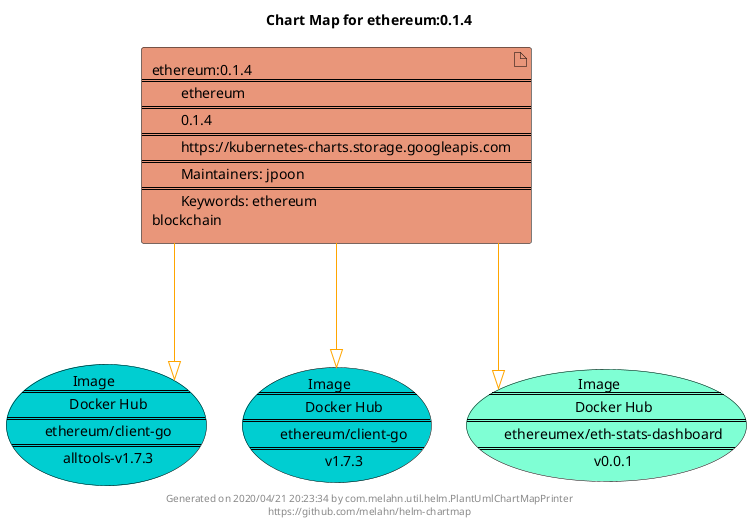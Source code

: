 @startuml
skinparam linetype ortho
skinparam backgroundColor white
skinparam usecaseBorderColor black
skinparam usecaseArrowColor LightSlateGray
skinparam artifactBorderColor black
skinparam artifactArrowColor LightSlateGray

title Chart Map for ethereum:0.1.4

'There is one referenced Helm Chart
artifact "ethereum:0.1.4\n====\n\tethereum\n====\n\t0.1.4\n====\n\thttps://kubernetes-charts.storage.googleapis.com\n====\n\tMaintainers: jpoon\n====\n\tKeywords: ethereum\nblockchain" as ethereum_0_1_4 #DarkSalmon

'There are 3 referenced Docker Images
usecase "Image\n====\n\tDocker Hub\n====\n\tethereum/client-go\n====\n\talltools-v1.7.3" as ethereum_client_go_alltools_v1_7_3 #DarkTurquoise
usecase "Image\n====\n\tDocker Hub\n====\n\tethereum/client-go\n====\n\tv1.7.3" as ethereum_client_go_v1_7_3 #DarkTurquoise
usecase "Image\n====\n\tDocker Hub\n====\n\tethereumex/eth-stats-dashboard\n====\n\tv0.0.1" as ethereumex_eth_stats_dashboard_v0_0_1 #Aquamarine

'Chart Dependencies
ethereum_0_1_4--[#orange]-|>ethereum_client_go_alltools_v1_7_3
ethereum_0_1_4--[#orange]-|>ethereumex_eth_stats_dashboard_v0_0_1
ethereum_0_1_4--[#orange]-|>ethereum_client_go_v1_7_3

center footer Generated on 2020/04/21 20:23:34 by com.melahn.util.helm.PlantUmlChartMapPrinter\nhttps://github.com/melahn/helm-chartmap
@enduml
